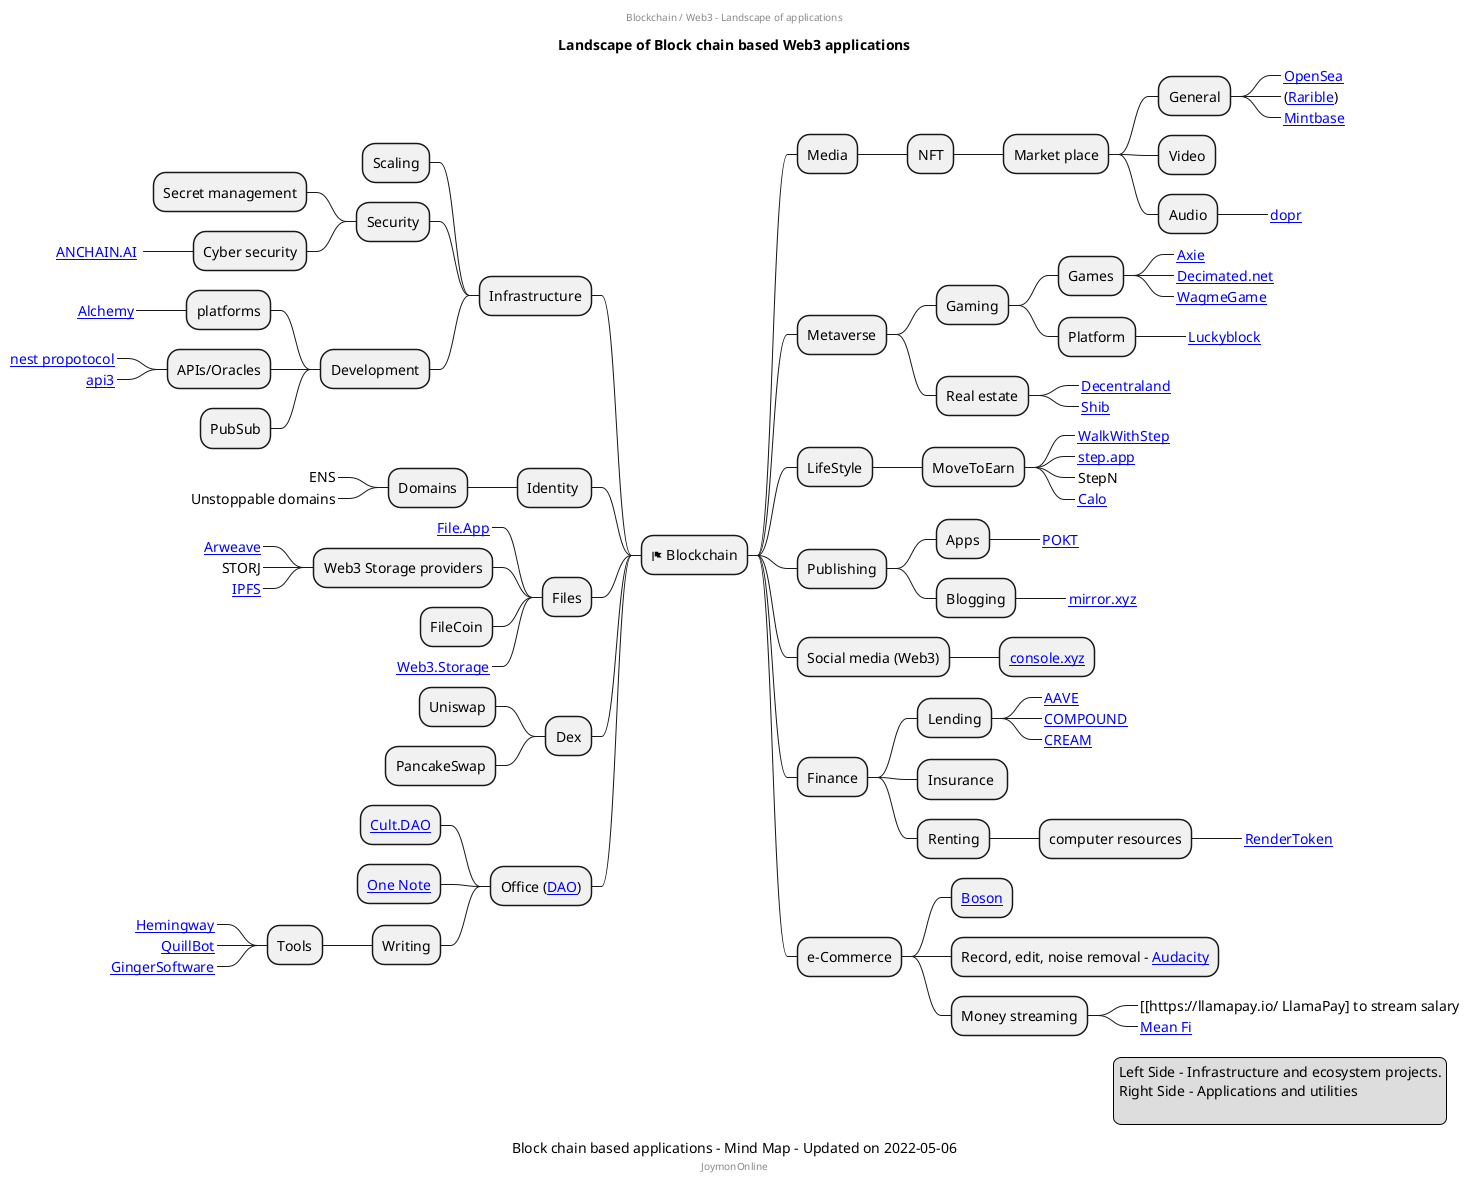 @startmindmap
center header
Blockchain / Web3 - Landscape of applications
endheader
title Landscape of Block chain based Web3 applications 
caption Block chain based applications - Mind Map - Updated on 2022-05-06
center footer JoymonOnline
* <&flag> Blockchain
** Media
*** NFT
**** Market place
***** General
******_ [[https://en.wikipedia.org/wiki/PlantUML OpenSea]]
******_ ([[https://www.youtube.com/watch?v=Zt3Bj1HMJ8g Rarible]])
******_ [[https://en.wikipedia.org/wiki/Markdown Mintbase]]
***** Video
***** Audio
******_ [[https://dopr.xyz dopr]]

** Metaverse
*** Gaming
**** Games
*****_ [[https://axieinfinity.com/ Axie]]
*****_ [[https://www.decimated.net/ Decimated.net]]
*****_ [[https://wagmigame.io WagmeGame]]
**** Platform
*****_ [[https://Luckyblock.com Luckyblock]]
*** Real estate
****_ [[https://notepad-plus-plus.org/ Decentraland]]
****_ [[https://shib.io Shib]]

** LifeStyle
*** MoveToEarn
****_ [[https://www.walkwithstep.io/ WalkWithStep]]
****_ [[https://step.app/try-app step.app]]
****_ StepN
****_ [[https://calo.run Calo]]

** Publishing
*** Apps
****_ [[https://pokt.network POKT]]
*** Blogging
****_ [[https://mirror.xyz/ mirror.xyz]]

** Social media (Web3)
*** [[https://console.xyz console.xyz]]

** Finance
*** Lending
****_ [[https://trello.com/ AAVE]]
****_ [[https://trello.com/ COMPOUND]]
****_ [[https://trello.com/ CREAM]]
*** Insurance 
*** Renting
**** computer resources
*****_ [[https://rendertoken.com RenderToken]]
** e-Commerce
*** [[https://www.bosonprotocol.io/ Boson]]
*** Record, edit, noise removal - [[https://www.audacityteam.org/download/ Audacity]]
*** Money streaming
****_ [[https://llamapay.io/ LlamaPay] to stream salary
****_ [[meanfi.com Mean Fi]]

left side
** Infrastructure
*** Scaling
*** Security
**** Secret management
**** Cyber security
*****_ [[https://anchain.ai ANCHAIN.AI]] 
*** Development
**** platforms
*****_ [[https://www.alchemy.com/ Alchemy]]
**** APIs/Oracles
*****_ [[https://nestprotocol.org nest propotocol]]
*****_ [[https://api3.org api3]]
**** PubSub
** Identity 
*** Domains
****_ ENS
****_ Unstoppable domains

** Files
***_ [[https://file.app/ File.App]]
*** Web3 Storage providers
****_ [[http://www.alldup.info/en_download_alldup.php Arweave]]
****_ STORJ
****_ [[https://winmerge.org/?lang=en IPFS]]
*** FileCoin
***_ [[https://web3.storage/ Web3.Storage]]

** Dex
*** Uniswap
*** PancakeSwap

** Office ([[https://medium.com/bankless-dao/daos-unlock-how-were-made-to-work-df84f747fbe DAO]])
*** [[https://cultdao.io Cult.DAO]]
*** [[https://www.onenote.com/ One Note]]
*** Writing
**** Tools
*****_ [[https://hemingwayapp.com/ Hemingway]]
*****_ [[https://quillbot.com/ QuillBot]]
*****_ [[https://www.gingersoftware.com/ GingerSoftware]]

legend right
Left Side - Infrastructure and ecosystem projects.
Right Side - Applications and utilities
  
endlegend

@endmindmap
